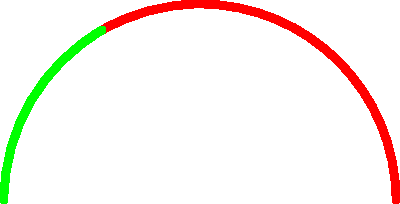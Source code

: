 size(200);
defaultpen(linewidth(4));
pair O=(0,0);
draw(arc(O, 2cm, 0, 120),red);
draw(arc(O, 2cm, 120, 180),green);